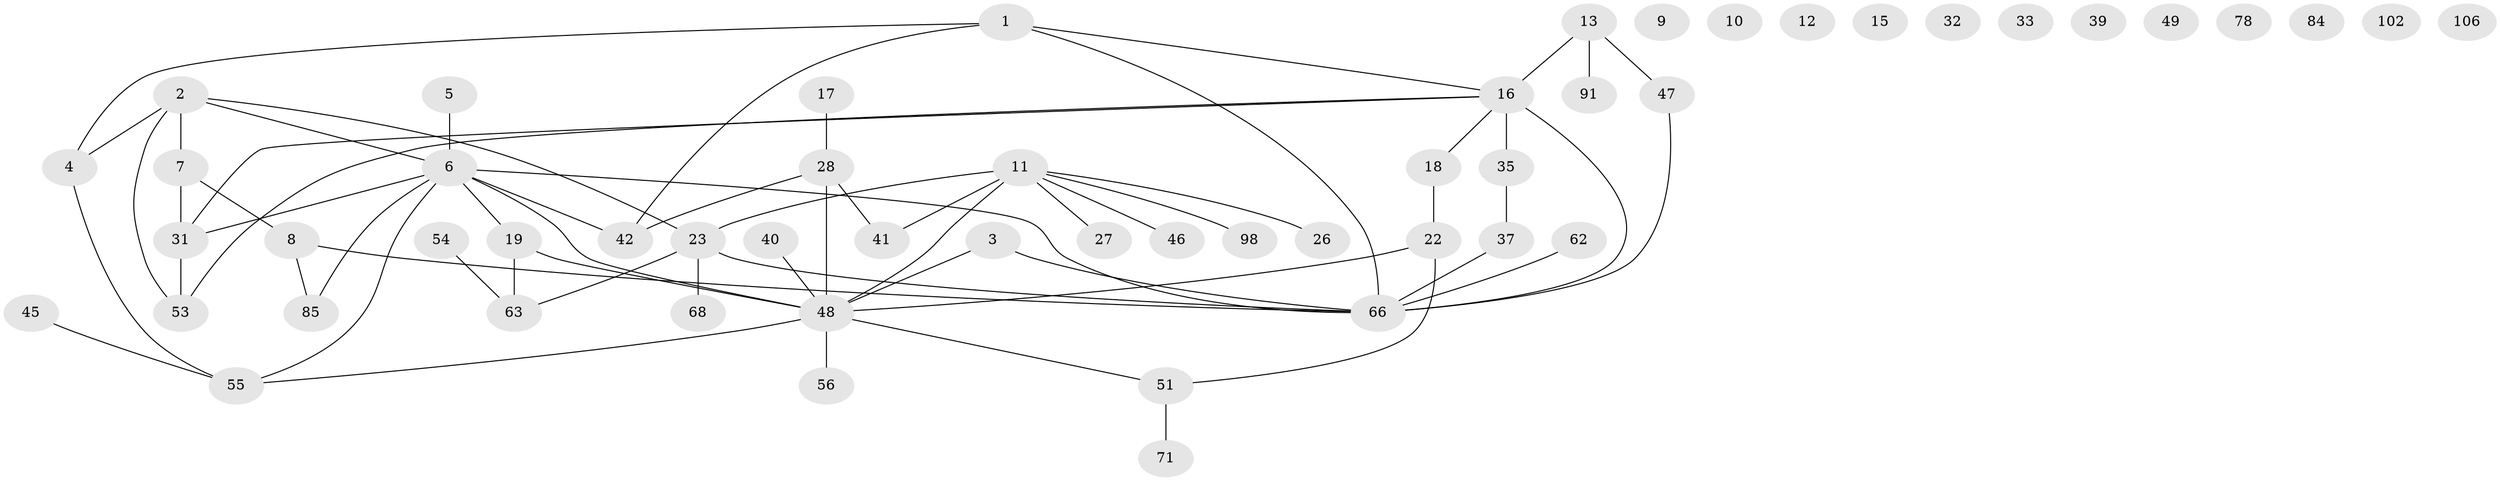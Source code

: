 // original degree distribution, {2: 0.27522935779816515, 4: 0.09174311926605505, 3: 0.1743119266055046, 1: 0.26605504587155965, 6: 0.05504587155963303, 0: 0.10091743119266056, 5: 0.027522935779816515, 7: 0.009174311926605505}
// Generated by graph-tools (version 1.1) at 2025/13/03/09/25 04:13:00]
// undirected, 54 vertices, 63 edges
graph export_dot {
graph [start="1"]
  node [color=gray90,style=filled];
  1 [super="+50"];
  2 [super="+95+43"];
  3 [super="+14+90"];
  4;
  5;
  6 [super="+80+24"];
  7 [super="+75"];
  8 [super="+38+107"];
  9;
  10;
  11 [super="+29+25+97"];
  12 [super="+57"];
  13 [super="+30"];
  15;
  16 [super="+59+21+20"];
  17;
  18 [super="+34"];
  19 [super="+44"];
  22 [super="+36"];
  23 [super="+52+65+70"];
  26;
  27 [super="+94"];
  28 [super="+86"];
  31 [super="+67"];
  32;
  33;
  35 [super="+100"];
  37 [super="+79"];
  39;
  40;
  41;
  42 [super="+61+96"];
  45;
  46;
  47 [super="+77"];
  48 [super="+88+92+93+73+60"];
  49;
  51 [super="+74"];
  53 [super="+64"];
  54;
  55 [super="+103"];
  56 [super="+72"];
  62;
  63;
  66 [super="+76+82"];
  68;
  71 [super="+89"];
  78;
  84;
  85 [super="+101"];
  91;
  98;
  102;
  106;
  1 -- 16;
  1 -- 42;
  1 -- 4;
  1 -- 66;
  2 -- 7;
  2 -- 6;
  2 -- 4;
  2 -- 53;
  2 -- 23;
  3 -- 48;
  3 -- 66;
  4 -- 55;
  5 -- 6;
  6 -- 55;
  6 -- 85;
  6 -- 42;
  6 -- 19;
  6 -- 48;
  6 -- 31;
  6 -- 66;
  7 -- 8;
  7 -- 31;
  8 -- 85;
  8 -- 66;
  11 -- 46;
  11 -- 27;
  11 -- 48 [weight=2];
  11 -- 26;
  11 -- 23;
  11 -- 41;
  11 -- 98;
  13 -- 16;
  13 -- 91;
  13 -- 47;
  16 -- 18;
  16 -- 66 [weight=2];
  16 -- 35 [weight=2];
  16 -- 53;
  16 -- 31;
  17 -- 28;
  18 -- 22;
  19 -- 63;
  19 -- 48 [weight=2];
  22 -- 51;
  22 -- 48;
  23 -- 66;
  23 -- 63;
  23 -- 68;
  28 -- 48;
  28 -- 42;
  28 -- 41;
  31 -- 53;
  35 -- 37;
  37 -- 66;
  40 -- 48;
  45 -- 55;
  47 -- 66;
  48 -- 51;
  48 -- 55;
  48 -- 56;
  51 -- 71;
  54 -- 63;
  62 -- 66;
}
